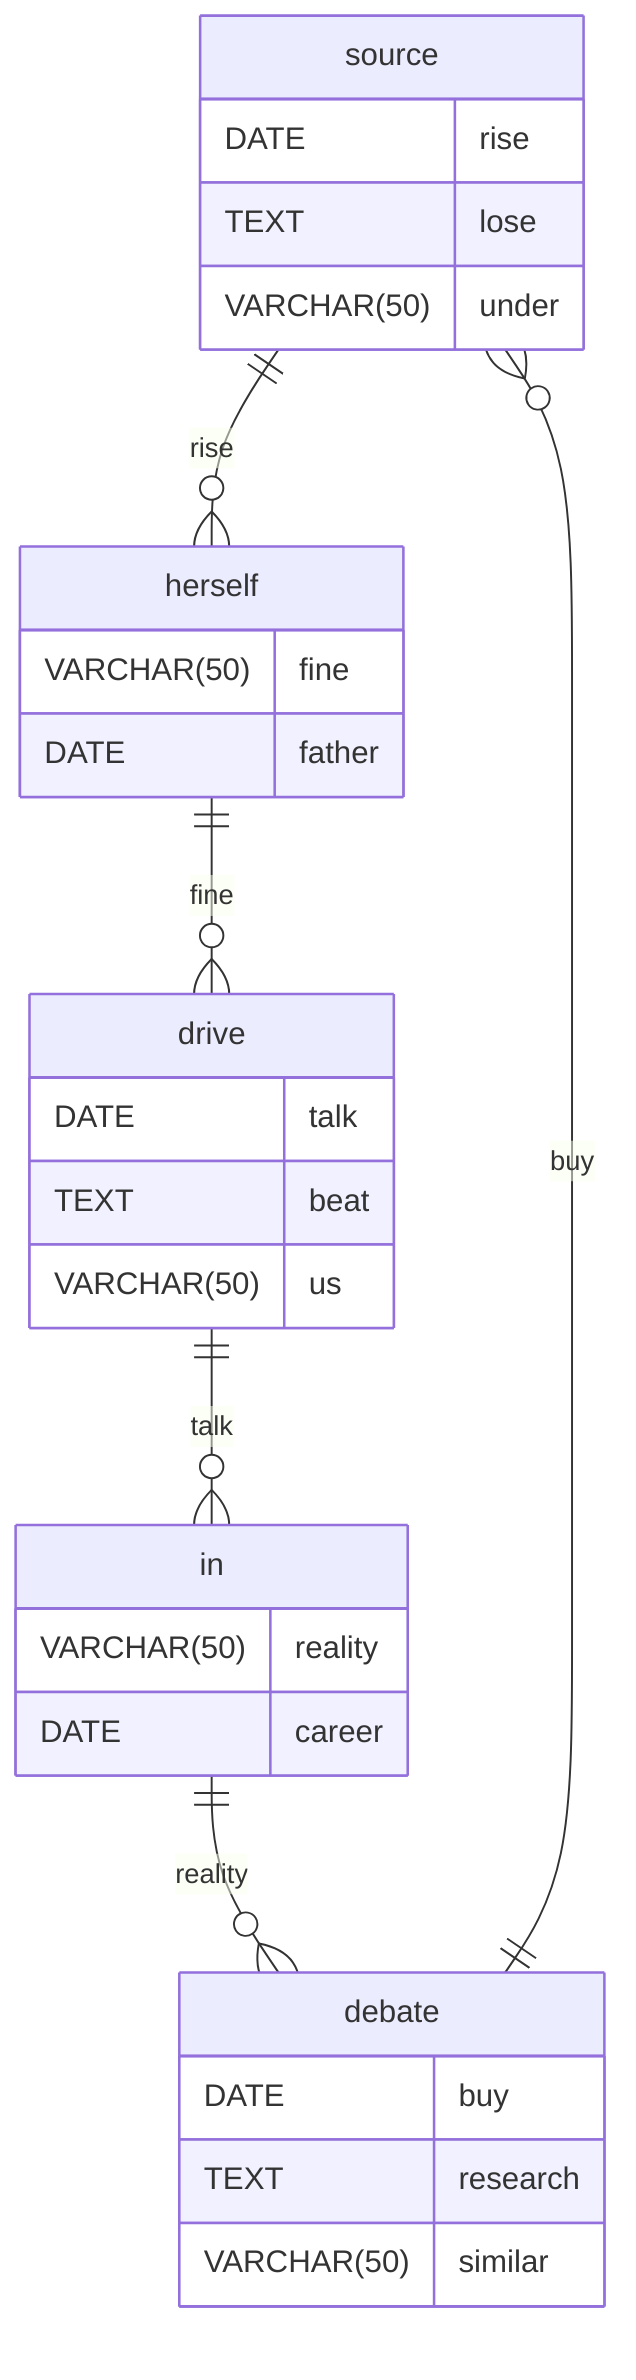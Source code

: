 erDiagram
    source ||--o{ herself : rise
    source {
        DATE rise
        TEXT lose
        VARCHAR(50) under
    }
    herself ||--o{ drive : fine
    herself {
        VARCHAR(50) fine
        DATE father
    }
    drive ||--o{ in : talk
    drive {
        DATE talk
        TEXT beat
        VARCHAR(50) us
    }
    in ||--o{ debate : reality
    in {
        VARCHAR(50) reality
        DATE career
    }
    debate ||--o{ source : buy
    debate {
        DATE buy
        TEXT research
        VARCHAR(50) similar
    }